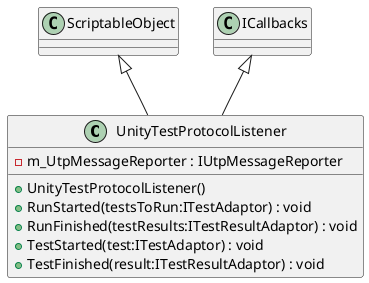 @startuml
class UnityTestProtocolListener {
    - m_UtpMessageReporter : IUtpMessageReporter
    + UnityTestProtocolListener()
    + RunStarted(testsToRun:ITestAdaptor) : void
    + RunFinished(testResults:ITestResultAdaptor) : void
    + TestStarted(test:ITestAdaptor) : void
    + TestFinished(result:ITestResultAdaptor) : void
}
ScriptableObject <|-- UnityTestProtocolListener
ICallbacks <|-- UnityTestProtocolListener
@enduml
